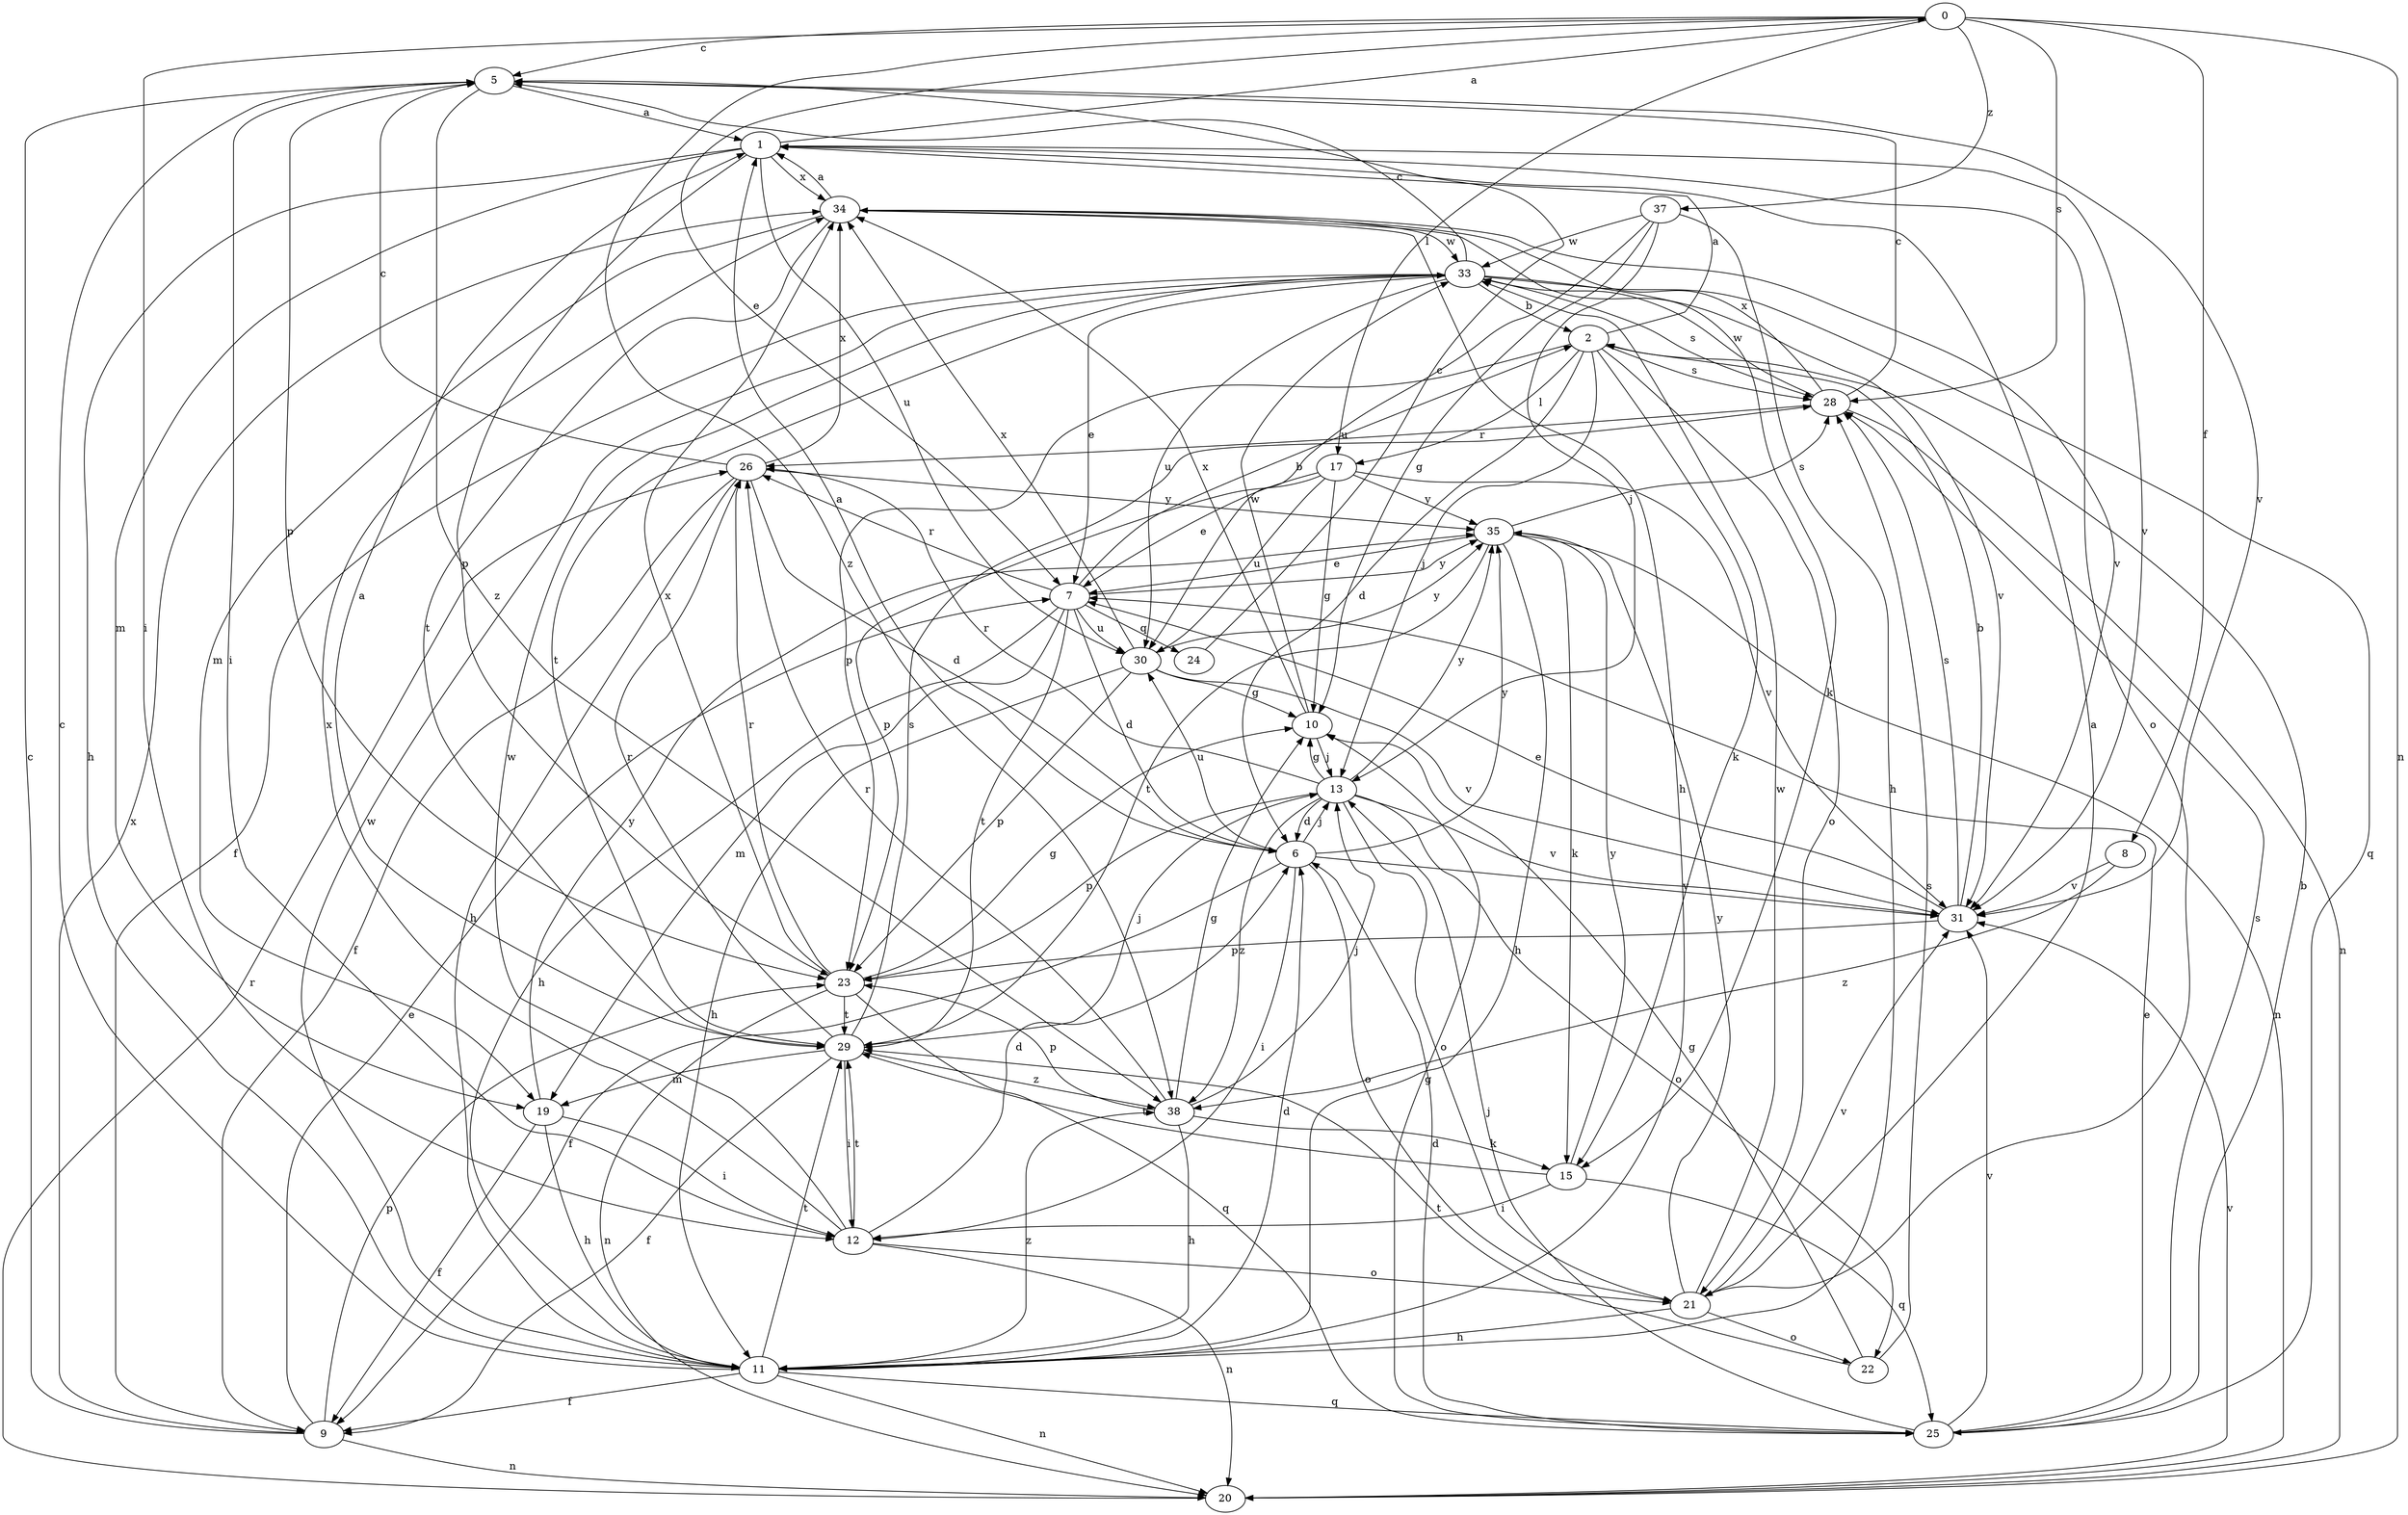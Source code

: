 strict digraph  {
0;
1;
2;
5;
6;
7;
8;
9;
10;
11;
12;
13;
15;
17;
19;
20;
21;
22;
23;
24;
25;
26;
28;
29;
30;
31;
33;
34;
35;
37;
38;
0 -> 5  [label=c];
0 -> 7  [label=e];
0 -> 8  [label=f];
0 -> 12  [label=i];
0 -> 17  [label=l];
0 -> 20  [label=n];
0 -> 28  [label=s];
0 -> 37  [label=z];
0 -> 38  [label=z];
1 -> 0  [label=a];
1 -> 11  [label=h];
1 -> 19  [label=m];
1 -> 21  [label=o];
1 -> 23  [label=p];
1 -> 30  [label=u];
1 -> 31  [label=v];
1 -> 34  [label=x];
2 -> 1  [label=a];
2 -> 6  [label=d];
2 -> 13  [label=j];
2 -> 15  [label=k];
2 -> 17  [label=l];
2 -> 21  [label=o];
2 -> 23  [label=p];
2 -> 28  [label=s];
5 -> 1  [label=a];
5 -> 12  [label=i];
5 -> 23  [label=p];
5 -> 31  [label=v];
5 -> 38  [label=z];
6 -> 1  [label=a];
6 -> 9  [label=f];
6 -> 12  [label=i];
6 -> 13  [label=j];
6 -> 21  [label=o];
6 -> 30  [label=u];
6 -> 31  [label=v];
6 -> 35  [label=y];
7 -> 2  [label=b];
7 -> 6  [label=d];
7 -> 11  [label=h];
7 -> 19  [label=m];
7 -> 24  [label=q];
7 -> 26  [label=r];
7 -> 29  [label=t];
7 -> 30  [label=u];
7 -> 35  [label=y];
8 -> 31  [label=v];
8 -> 38  [label=z];
9 -> 5  [label=c];
9 -> 7  [label=e];
9 -> 20  [label=n];
9 -> 23  [label=p];
9 -> 34  [label=x];
10 -> 13  [label=j];
10 -> 33  [label=w];
10 -> 34  [label=x];
11 -> 5  [label=c];
11 -> 6  [label=d];
11 -> 9  [label=f];
11 -> 20  [label=n];
11 -> 25  [label=q];
11 -> 29  [label=t];
11 -> 33  [label=w];
11 -> 38  [label=z];
12 -> 6  [label=d];
12 -> 20  [label=n];
12 -> 21  [label=o];
12 -> 29  [label=t];
12 -> 33  [label=w];
12 -> 34  [label=x];
13 -> 6  [label=d];
13 -> 10  [label=g];
13 -> 21  [label=o];
13 -> 22  [label=o];
13 -> 23  [label=p];
13 -> 26  [label=r];
13 -> 31  [label=v];
13 -> 35  [label=y];
13 -> 38  [label=z];
15 -> 12  [label=i];
15 -> 25  [label=q];
15 -> 29  [label=t];
15 -> 35  [label=y];
17 -> 7  [label=e];
17 -> 10  [label=g];
17 -> 23  [label=p];
17 -> 30  [label=u];
17 -> 31  [label=v];
17 -> 35  [label=y];
19 -> 9  [label=f];
19 -> 11  [label=h];
19 -> 12  [label=i];
19 -> 35  [label=y];
20 -> 26  [label=r];
20 -> 31  [label=v];
21 -> 1  [label=a];
21 -> 11  [label=h];
21 -> 22  [label=o];
21 -> 31  [label=v];
21 -> 33  [label=w];
21 -> 35  [label=y];
22 -> 10  [label=g];
22 -> 28  [label=s];
22 -> 29  [label=t];
23 -> 10  [label=g];
23 -> 20  [label=n];
23 -> 25  [label=q];
23 -> 26  [label=r];
23 -> 29  [label=t];
23 -> 34  [label=x];
24 -> 5  [label=c];
25 -> 2  [label=b];
25 -> 6  [label=d];
25 -> 7  [label=e];
25 -> 10  [label=g];
25 -> 13  [label=j];
25 -> 28  [label=s];
25 -> 31  [label=v];
26 -> 5  [label=c];
26 -> 6  [label=d];
26 -> 9  [label=f];
26 -> 11  [label=h];
26 -> 34  [label=x];
26 -> 35  [label=y];
28 -> 5  [label=c];
28 -> 20  [label=n];
28 -> 26  [label=r];
28 -> 33  [label=w];
28 -> 34  [label=x];
29 -> 1  [label=a];
29 -> 9  [label=f];
29 -> 12  [label=i];
29 -> 13  [label=j];
29 -> 19  [label=m];
29 -> 26  [label=r];
29 -> 28  [label=s];
29 -> 38  [label=z];
30 -> 10  [label=g];
30 -> 11  [label=h];
30 -> 23  [label=p];
30 -> 31  [label=v];
30 -> 34  [label=x];
30 -> 35  [label=y];
31 -> 2  [label=b];
31 -> 7  [label=e];
31 -> 23  [label=p];
31 -> 28  [label=s];
33 -> 2  [label=b];
33 -> 5  [label=c];
33 -> 7  [label=e];
33 -> 9  [label=f];
33 -> 25  [label=q];
33 -> 28  [label=s];
33 -> 29  [label=t];
33 -> 30  [label=u];
33 -> 31  [label=v];
34 -> 1  [label=a];
34 -> 11  [label=h];
34 -> 15  [label=k];
34 -> 19  [label=m];
34 -> 29  [label=t];
34 -> 31  [label=v];
34 -> 33  [label=w];
35 -> 7  [label=e];
35 -> 11  [label=h];
35 -> 15  [label=k];
35 -> 20  [label=n];
35 -> 28  [label=s];
35 -> 29  [label=t];
37 -> 10  [label=g];
37 -> 11  [label=h];
37 -> 13  [label=j];
37 -> 30  [label=u];
37 -> 33  [label=w];
38 -> 10  [label=g];
38 -> 11  [label=h];
38 -> 13  [label=j];
38 -> 15  [label=k];
38 -> 23  [label=p];
38 -> 26  [label=r];
}
